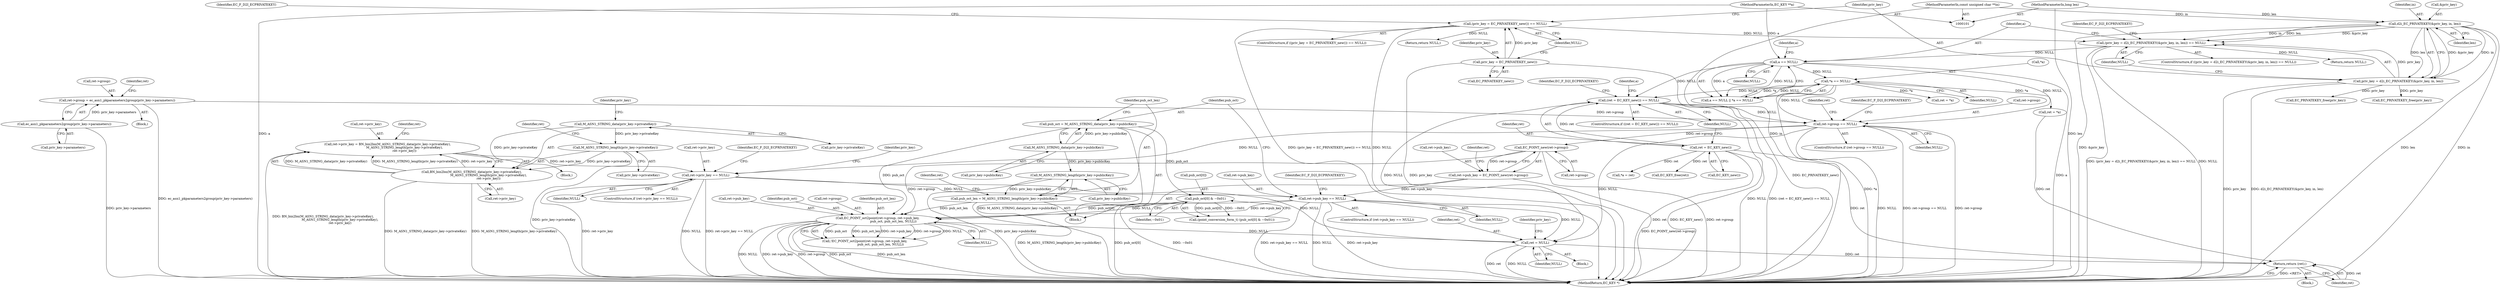digraph "0_openssl_1b4a8df38fc9ab3c089ca5765075ee53ec5bd66a@pointer" {
"1000343" [label="(Call,ret = NULL)"];
"1000206" [label="(Call,ret->group == NULL)"];
"1000197" [label="(Call,ret->group = ec_asn1_pkparameters2group(priv_key->parameters))"];
"1000201" [label="(Call,ec_asn1_pkparameters2group(priv_key->parameters))"];
"1000150" [label="(Call,a == NULL)"];
"1000102" [label="(MethodParameterIn,EC_KEY **a)"];
"1000131" [label="(Call,(priv_key = d2i_EC_PRIVATEKEY(&priv_key, in, len)) == NULL)"];
"1000132" [label="(Call,priv_key = d2i_EC_PRIVATEKEY(&priv_key, in, len))"];
"1000134" [label="(Call,d2i_EC_PRIVATEKEY(&priv_key, in, len))"];
"1000103" [label="(MethodParameterIn,const unsigned char **in)"];
"1000104" [label="(MethodParameterIn,long len)"];
"1000119" [label="(Call,(priv_key = EC_PRIVATEKEY_new()) == NULL)"];
"1000120" [label="(Call,priv_key = EC_PRIVATEKEY_new())"];
"1000153" [label="(Call,*a == NULL)"];
"1000159" [label="(Call,(ret = EC_KEY_new()) == NULL)"];
"1000160" [label="(Call,ret = EC_KEY_new())"];
"1000285" [label="(Call,ret->pub_key == NULL)"];
"1000276" [label="(Call,ret->pub_key = EC_POINT_new(ret->group))"];
"1000280" [label="(Call,EC_POINT_new(ret->group))"];
"1000245" [label="(Call,ret->priv_key == NULL)"];
"1000228" [label="(Call,ret->priv_key = BN_bin2bn(M_ASN1_STRING_data(priv_key->privateKey),\n                                  M_ASN1_STRING_length(priv_key->privateKey),\n                                  ret->priv_key))"];
"1000232" [label="(Call,BN_bin2bn(M_ASN1_STRING_data(priv_key->privateKey),\n                                  M_ASN1_STRING_length(priv_key->privateKey),\n                                  ret->priv_key))"];
"1000233" [label="(Call,M_ASN1_STRING_data(priv_key->privateKey))"];
"1000237" [label="(Call,M_ASN1_STRING_length(priv_key->privateKey))"];
"1000320" [label="(Call,EC_POINT_oct2point(ret->group, ret->pub_key,\n                                pub_oct, pub_oct_len, NULL))"];
"1000295" [label="(Call,pub_oct = M_ASN1_STRING_data(priv_key->publicKey))"];
"1000297" [label="(Call,M_ASN1_STRING_data(priv_key->publicKey))"];
"1000313" [label="(Call,pub_oct[0] & ~0x01)"];
"1000301" [label="(Call,pub_oct_len = M_ASN1_STRING_length(priv_key->publicKey))"];
"1000303" [label="(Call,M_ASN1_STRING_length(priv_key->publicKey))"];
"1000350" [label="(Return,return (ret);)"];
"1000345" [label="(Identifier,NULL)"];
"1000104" [label="(MethodParameterIn,long len)"];
"1000276" [label="(Call,ret->pub_key = EC_POINT_new(ret->group))"];
"1000281" [label="(Call,ret->group)"];
"1000132" [label="(Call,priv_key = d2i_EC_PRIVATEKEY(&priv_key, in, len))"];
"1000234" [label="(Call,priv_key->privateKey)"];
"1000130" [label="(ControlStructure,if ((priv_key = d2i_EC_PRIVATEKEY(&priv_key, in, len)) == NULL))"];
"1000103" [label="(MethodParameterIn,const unsigned char **in)"];
"1000105" [label="(Block,)"];
"1000180" [label="(Call,ret = *a)"];
"1000162" [label="(Call,EC_KEY_new())"];
"1000314" [label="(Call,pub_oct[0])"];
"1000242" [label="(Identifier,ret)"];
"1000122" [label="(Call,EC_PRIVATEKEY_new())"];
"1000351" [label="(Identifier,ret)"];
"1000198" [label="(Call,ret->group)"];
"1000131" [label="(Call,(priv_key = d2i_EC_PRIVATEKEY(&priv_key, in, len)) == NULL)"];
"1000137" [label="(Identifier,in)"];
"1000176" [label="(Call,ret = *a)"];
"1000263" [label="(Identifier,priv_key)"];
"1000150" [label="(Call,a == NULL)"];
"1000280" [label="(Call,EC_POINT_new(ret->group))"];
"1000188" [label="(Block,)"];
"1000311" [label="(Call,(point_conversion_form_t) (pub_oct[0] & ~0x01))"];
"1000321" [label="(Call,ret->group)"];
"1000285" [label="(Call,ret->pub_key == NULL)"];
"1000154" [label="(Call,*a)"];
"1000320" [label="(Call,EC_POINT_oct2point(ret->group, ret->pub_key,\n                                pub_oct, pub_oct_len, NULL))"];
"1000152" [label="(Identifier,NULL)"];
"1000246" [label="(Call,ret->priv_key)"];
"1000309" [label="(Identifier,ret)"];
"1000207" [label="(Call,ret->group)"];
"1000247" [label="(Identifier,ret)"];
"1000289" [label="(Identifier,NULL)"];
"1000121" [label="(Identifier,priv_key)"];
"1000126" [label="(Identifier,EC_F_D2I_ECPRIVATEKEY)"];
"1000151" [label="(Identifier,a)"];
"1000313" [label="(Call,pub_oct[0] & ~0x01)"];
"1000239" [label="(Identifier,priv_key)"];
"1000319" [label="(Call,!EC_POINT_oct2point(ret->group, ret->pub_key,\n                                pub_oct, pub_oct_len, NULL))"];
"1000146" [label="(Return,return NULL;)"];
"1000161" [label="(Identifier,ret)"];
"1000304" [label="(Call,priv_key->publicKey)"];
"1000286" [label="(Call,ret->pub_key)"];
"1000156" [label="(Identifier,NULL)"];
"1000133" [label="(Identifier,priv_key)"];
"1000227" [label="(Block,)"];
"1000149" [label="(Call,a == NULL || *a == NULL)"];
"1000139" [label="(Identifier,NULL)"];
"1000338" [label="(Block,)"];
"1000163" [label="(Identifier,NULL)"];
"1000155" [label="(Identifier,a)"];
"1000350" [label="(Return,return (ret);)"];
"1000297" [label="(Call,M_ASN1_STRING_data(priv_key->publicKey))"];
"1000328" [label="(Identifier,pub_oct_len)"];
"1000327" [label="(Identifier,pub_oct)"];
"1000295" [label="(Call,pub_oct = M_ASN1_STRING_data(priv_key->publicKey))"];
"1000206" [label="(Call,ret->group == NULL)"];
"1000153" [label="(Call,*a == NULL)"];
"1000228" [label="(Call,ret->priv_key = BN_bin2bn(M_ASN1_STRING_data(priv_key->privateKey),\n                                  M_ASN1_STRING_length(priv_key->privateKey),\n                                  ret->priv_key))"];
"1000277" [label="(Call,ret->pub_key)"];
"1000343" [label="(Call,ret = NULL)"];
"1000233" [label="(Call,M_ASN1_STRING_data(priv_key->privateKey))"];
"1000158" [label="(ControlStructure,if ((ret = EC_KEY_new()) == NULL))"];
"1000292" [label="(Identifier,EC_F_D2I_ECPRIVATEKEY)"];
"1000232" [label="(Call,BN_bin2bn(M_ASN1_STRING_data(priv_key->privateKey),\n                                  M_ASN1_STRING_length(priv_key->privateKey),\n                                  ret->priv_key))"];
"1000218" [label="(Identifier,ret)"];
"1000245" [label="(Call,ret->priv_key == NULL)"];
"1000324" [label="(Call,ret->pub_key)"];
"1000171" [label="(Call,*a = ret)"];
"1000238" [label="(Call,priv_key->privateKey)"];
"1000135" [label="(Call,&priv_key)"];
"1000118" [label="(ControlStructure,if ((priv_key = EC_PRIVATEKEY_new()) == NULL))"];
"1000197" [label="(Call,ret->group = ec_asn1_pkparameters2group(priv_key->parameters))"];
"1000249" [label="(Identifier,NULL)"];
"1000119" [label="(Call,(priv_key = EC_PRIVATEKEY_new()) == NULL)"];
"1000144" [label="(Call,EC_PRIVATEKEY_free(priv_key))"];
"1000120" [label="(Call,priv_key = EC_PRIVATEKEY_new())"];
"1000244" [label="(ControlStructure,if (ret->priv_key == NULL))"];
"1000229" [label="(Call,ret->priv_key)"];
"1000166" [label="(Identifier,EC_F_D2I_ECPRIVATEKEY)"];
"1000348" [label="(Call,EC_PRIVATEKEY_free(priv_key))"];
"1000341" [label="(Call,EC_KEY_free(ret))"];
"1000170" [label="(Identifier,a)"];
"1000128" [label="(Return,return NULL;)"];
"1000160" [label="(Call,ret = EC_KEY_new())"];
"1000138" [label="(Identifier,len)"];
"1000241" [label="(Call,ret->priv_key)"];
"1000301" [label="(Call,pub_oct_len = M_ASN1_STRING_length(priv_key->publicKey))"];
"1000208" [label="(Identifier,ret)"];
"1000329" [label="(Identifier,NULL)"];
"1000296" [label="(Identifier,pub_oct)"];
"1000317" [label="(Identifier,~0x01)"];
"1000352" [label="(MethodReturn,EC_KEY *)"];
"1000201" [label="(Call,ec_asn1_pkparameters2group(priv_key->parameters))"];
"1000298" [label="(Call,priv_key->publicKey)"];
"1000265" [label="(Block,)"];
"1000303" [label="(Call,M_ASN1_STRING_length(priv_key->publicKey))"];
"1000202" [label="(Call,priv_key->parameters)"];
"1000205" [label="(ControlStructure,if (ret->group == NULL))"];
"1000284" [label="(ControlStructure,if (ret->pub_key == NULL))"];
"1000102" [label="(MethodParameterIn,EC_KEY **a)"];
"1000210" [label="(Identifier,NULL)"];
"1000237" [label="(Call,M_ASN1_STRING_length(priv_key->privateKey))"];
"1000159" [label="(Call,(ret = EC_KEY_new()) == NULL)"];
"1000142" [label="(Identifier,EC_F_D2I_ECPRIVATEKEY)"];
"1000344" [label="(Identifier,ret)"];
"1000213" [label="(Identifier,EC_F_D2I_ECPRIVATEKEY)"];
"1000252" [label="(Identifier,EC_F_D2I_ECPRIVATEKEY)"];
"1000347" [label="(Identifier,priv_key)"];
"1000123" [label="(Identifier,NULL)"];
"1000302" [label="(Identifier,pub_oct_len)"];
"1000287" [label="(Identifier,ret)"];
"1000134" [label="(Call,d2i_EC_PRIVATEKEY(&priv_key, in, len))"];
"1000343" -> "1000338"  [label="AST: "];
"1000343" -> "1000345"  [label="CFG: "];
"1000344" -> "1000343"  [label="AST: "];
"1000345" -> "1000343"  [label="AST: "];
"1000347" -> "1000343"  [label="CFG: "];
"1000343" -> "1000352"  [label="DDG: ret"];
"1000343" -> "1000352"  [label="DDG: NULL"];
"1000206" -> "1000343"  [label="DDG: NULL"];
"1000285" -> "1000343"  [label="DDG: NULL"];
"1000320" -> "1000343"  [label="DDG: NULL"];
"1000159" -> "1000343"  [label="DDG: NULL"];
"1000245" -> "1000343"  [label="DDG: NULL"];
"1000343" -> "1000350"  [label="DDG: ret"];
"1000206" -> "1000205"  [label="AST: "];
"1000206" -> "1000210"  [label="CFG: "];
"1000207" -> "1000206"  [label="AST: "];
"1000210" -> "1000206"  [label="AST: "];
"1000213" -> "1000206"  [label="CFG: "];
"1000218" -> "1000206"  [label="CFG: "];
"1000206" -> "1000352"  [label="DDG: NULL"];
"1000206" -> "1000352"  [label="DDG: ret->group == NULL"];
"1000206" -> "1000352"  [label="DDG: ret->group"];
"1000197" -> "1000206"  [label="DDG: ret->group"];
"1000150" -> "1000206"  [label="DDG: NULL"];
"1000153" -> "1000206"  [label="DDG: NULL"];
"1000159" -> "1000206"  [label="DDG: NULL"];
"1000206" -> "1000245"  [label="DDG: NULL"];
"1000206" -> "1000280"  [label="DDG: ret->group"];
"1000197" -> "1000188"  [label="AST: "];
"1000197" -> "1000201"  [label="CFG: "];
"1000198" -> "1000197"  [label="AST: "];
"1000201" -> "1000197"  [label="AST: "];
"1000208" -> "1000197"  [label="CFG: "];
"1000197" -> "1000352"  [label="DDG: ec_asn1_pkparameters2group(priv_key->parameters)"];
"1000201" -> "1000197"  [label="DDG: priv_key->parameters"];
"1000201" -> "1000202"  [label="CFG: "];
"1000202" -> "1000201"  [label="AST: "];
"1000201" -> "1000352"  [label="DDG: priv_key->parameters"];
"1000150" -> "1000149"  [label="AST: "];
"1000150" -> "1000152"  [label="CFG: "];
"1000151" -> "1000150"  [label="AST: "];
"1000152" -> "1000150"  [label="AST: "];
"1000155" -> "1000150"  [label="CFG: "];
"1000149" -> "1000150"  [label="CFG: "];
"1000150" -> "1000352"  [label="DDG: a"];
"1000150" -> "1000149"  [label="DDG: a"];
"1000150" -> "1000149"  [label="DDG: NULL"];
"1000102" -> "1000150"  [label="DDG: a"];
"1000131" -> "1000150"  [label="DDG: NULL"];
"1000150" -> "1000153"  [label="DDG: NULL"];
"1000150" -> "1000159"  [label="DDG: NULL"];
"1000102" -> "1000101"  [label="AST: "];
"1000102" -> "1000352"  [label="DDG: a"];
"1000131" -> "1000130"  [label="AST: "];
"1000131" -> "1000139"  [label="CFG: "];
"1000132" -> "1000131"  [label="AST: "];
"1000139" -> "1000131"  [label="AST: "];
"1000142" -> "1000131"  [label="CFG: "];
"1000151" -> "1000131"  [label="CFG: "];
"1000131" -> "1000352"  [label="DDG: NULL"];
"1000131" -> "1000352"  [label="DDG: (priv_key = d2i_EC_PRIVATEKEY(&priv_key, in, len)) == NULL"];
"1000132" -> "1000131"  [label="DDG: priv_key"];
"1000134" -> "1000131"  [label="DDG: &priv_key"];
"1000134" -> "1000131"  [label="DDG: in"];
"1000134" -> "1000131"  [label="DDG: len"];
"1000119" -> "1000131"  [label="DDG: NULL"];
"1000131" -> "1000146"  [label="DDG: NULL"];
"1000132" -> "1000134"  [label="CFG: "];
"1000133" -> "1000132"  [label="AST: "];
"1000134" -> "1000132"  [label="AST: "];
"1000139" -> "1000132"  [label="CFG: "];
"1000132" -> "1000352"  [label="DDG: d2i_EC_PRIVATEKEY(&priv_key, in, len)"];
"1000132" -> "1000352"  [label="DDG: priv_key"];
"1000134" -> "1000132"  [label="DDG: &priv_key"];
"1000134" -> "1000132"  [label="DDG: in"];
"1000134" -> "1000132"  [label="DDG: len"];
"1000132" -> "1000144"  [label="DDG: priv_key"];
"1000132" -> "1000348"  [label="DDG: priv_key"];
"1000134" -> "1000138"  [label="CFG: "];
"1000135" -> "1000134"  [label="AST: "];
"1000137" -> "1000134"  [label="AST: "];
"1000138" -> "1000134"  [label="AST: "];
"1000134" -> "1000352"  [label="DDG: &priv_key"];
"1000134" -> "1000352"  [label="DDG: len"];
"1000134" -> "1000352"  [label="DDG: in"];
"1000103" -> "1000134"  [label="DDG: in"];
"1000104" -> "1000134"  [label="DDG: len"];
"1000103" -> "1000101"  [label="AST: "];
"1000103" -> "1000352"  [label="DDG: in"];
"1000104" -> "1000101"  [label="AST: "];
"1000104" -> "1000352"  [label="DDG: len"];
"1000119" -> "1000118"  [label="AST: "];
"1000119" -> "1000123"  [label="CFG: "];
"1000120" -> "1000119"  [label="AST: "];
"1000123" -> "1000119"  [label="AST: "];
"1000126" -> "1000119"  [label="CFG: "];
"1000133" -> "1000119"  [label="CFG: "];
"1000119" -> "1000352"  [label="DDG: NULL"];
"1000119" -> "1000352"  [label="DDG: (priv_key = EC_PRIVATEKEY_new()) == NULL"];
"1000120" -> "1000119"  [label="DDG: priv_key"];
"1000119" -> "1000128"  [label="DDG: NULL"];
"1000120" -> "1000122"  [label="CFG: "];
"1000121" -> "1000120"  [label="AST: "];
"1000122" -> "1000120"  [label="AST: "];
"1000123" -> "1000120"  [label="CFG: "];
"1000120" -> "1000352"  [label="DDG: priv_key"];
"1000120" -> "1000352"  [label="DDG: EC_PRIVATEKEY_new()"];
"1000153" -> "1000149"  [label="AST: "];
"1000153" -> "1000156"  [label="CFG: "];
"1000154" -> "1000153"  [label="AST: "];
"1000156" -> "1000153"  [label="AST: "];
"1000149" -> "1000153"  [label="CFG: "];
"1000153" -> "1000352"  [label="DDG: *a"];
"1000153" -> "1000149"  [label="DDG: *a"];
"1000153" -> "1000149"  [label="DDG: NULL"];
"1000153" -> "1000159"  [label="DDG: NULL"];
"1000153" -> "1000176"  [label="DDG: *a"];
"1000153" -> "1000180"  [label="DDG: *a"];
"1000159" -> "1000158"  [label="AST: "];
"1000159" -> "1000163"  [label="CFG: "];
"1000160" -> "1000159"  [label="AST: "];
"1000163" -> "1000159"  [label="AST: "];
"1000166" -> "1000159"  [label="CFG: "];
"1000170" -> "1000159"  [label="CFG: "];
"1000159" -> "1000352"  [label="DDG: (ret = EC_KEY_new()) == NULL"];
"1000159" -> "1000352"  [label="DDG: NULL"];
"1000160" -> "1000159"  [label="DDG: ret"];
"1000160" -> "1000162"  [label="CFG: "];
"1000161" -> "1000160"  [label="AST: "];
"1000162" -> "1000160"  [label="AST: "];
"1000163" -> "1000160"  [label="CFG: "];
"1000160" -> "1000352"  [label="DDG: EC_KEY_new()"];
"1000160" -> "1000352"  [label="DDG: ret"];
"1000160" -> "1000171"  [label="DDG: ret"];
"1000160" -> "1000341"  [label="DDG: ret"];
"1000160" -> "1000350"  [label="DDG: ret"];
"1000285" -> "1000284"  [label="AST: "];
"1000285" -> "1000289"  [label="CFG: "];
"1000286" -> "1000285"  [label="AST: "];
"1000289" -> "1000285"  [label="AST: "];
"1000292" -> "1000285"  [label="CFG: "];
"1000296" -> "1000285"  [label="CFG: "];
"1000285" -> "1000352"  [label="DDG: ret->pub_key"];
"1000285" -> "1000352"  [label="DDG: ret->pub_key == NULL"];
"1000285" -> "1000352"  [label="DDG: NULL"];
"1000276" -> "1000285"  [label="DDG: ret->pub_key"];
"1000245" -> "1000285"  [label="DDG: NULL"];
"1000285" -> "1000320"  [label="DDG: ret->pub_key"];
"1000285" -> "1000320"  [label="DDG: NULL"];
"1000276" -> "1000265"  [label="AST: "];
"1000276" -> "1000280"  [label="CFG: "];
"1000277" -> "1000276"  [label="AST: "];
"1000280" -> "1000276"  [label="AST: "];
"1000287" -> "1000276"  [label="CFG: "];
"1000276" -> "1000352"  [label="DDG: EC_POINT_new(ret->group)"];
"1000280" -> "1000276"  [label="DDG: ret->group"];
"1000280" -> "1000281"  [label="CFG: "];
"1000281" -> "1000280"  [label="AST: "];
"1000280" -> "1000352"  [label="DDG: ret->group"];
"1000280" -> "1000320"  [label="DDG: ret->group"];
"1000245" -> "1000244"  [label="AST: "];
"1000245" -> "1000249"  [label="CFG: "];
"1000246" -> "1000245"  [label="AST: "];
"1000249" -> "1000245"  [label="AST: "];
"1000252" -> "1000245"  [label="CFG: "];
"1000263" -> "1000245"  [label="CFG: "];
"1000245" -> "1000352"  [label="DDG: ret->priv_key == NULL"];
"1000245" -> "1000352"  [label="DDG: ret->priv_key"];
"1000245" -> "1000352"  [label="DDG: NULL"];
"1000228" -> "1000245"  [label="DDG: ret->priv_key"];
"1000228" -> "1000227"  [label="AST: "];
"1000228" -> "1000232"  [label="CFG: "];
"1000229" -> "1000228"  [label="AST: "];
"1000232" -> "1000228"  [label="AST: "];
"1000247" -> "1000228"  [label="CFG: "];
"1000228" -> "1000352"  [label="DDG: BN_bin2bn(M_ASN1_STRING_data(priv_key->privateKey),\n                                  M_ASN1_STRING_length(priv_key->privateKey),\n                                  ret->priv_key)"];
"1000232" -> "1000228"  [label="DDG: M_ASN1_STRING_data(priv_key->privateKey)"];
"1000232" -> "1000228"  [label="DDG: M_ASN1_STRING_length(priv_key->privateKey)"];
"1000232" -> "1000228"  [label="DDG: ret->priv_key"];
"1000232" -> "1000241"  [label="CFG: "];
"1000233" -> "1000232"  [label="AST: "];
"1000237" -> "1000232"  [label="AST: "];
"1000241" -> "1000232"  [label="AST: "];
"1000232" -> "1000352"  [label="DDG: M_ASN1_STRING_length(priv_key->privateKey)"];
"1000232" -> "1000352"  [label="DDG: M_ASN1_STRING_data(priv_key->privateKey)"];
"1000233" -> "1000232"  [label="DDG: priv_key->privateKey"];
"1000237" -> "1000232"  [label="DDG: priv_key->privateKey"];
"1000233" -> "1000234"  [label="CFG: "];
"1000234" -> "1000233"  [label="AST: "];
"1000239" -> "1000233"  [label="CFG: "];
"1000233" -> "1000237"  [label="DDG: priv_key->privateKey"];
"1000237" -> "1000238"  [label="CFG: "];
"1000238" -> "1000237"  [label="AST: "];
"1000242" -> "1000237"  [label="CFG: "];
"1000237" -> "1000352"  [label="DDG: priv_key->privateKey"];
"1000320" -> "1000319"  [label="AST: "];
"1000320" -> "1000329"  [label="CFG: "];
"1000321" -> "1000320"  [label="AST: "];
"1000324" -> "1000320"  [label="AST: "];
"1000327" -> "1000320"  [label="AST: "];
"1000328" -> "1000320"  [label="AST: "];
"1000329" -> "1000320"  [label="AST: "];
"1000319" -> "1000320"  [label="CFG: "];
"1000320" -> "1000352"  [label="DDG: pub_oct_len"];
"1000320" -> "1000352"  [label="DDG: NULL"];
"1000320" -> "1000352"  [label="DDG: ret->pub_key"];
"1000320" -> "1000352"  [label="DDG: ret->group"];
"1000320" -> "1000352"  [label="DDG: pub_oct"];
"1000320" -> "1000319"  [label="DDG: pub_oct"];
"1000320" -> "1000319"  [label="DDG: pub_oct_len"];
"1000320" -> "1000319"  [label="DDG: ret->pub_key"];
"1000320" -> "1000319"  [label="DDG: ret->group"];
"1000320" -> "1000319"  [label="DDG: NULL"];
"1000295" -> "1000320"  [label="DDG: pub_oct"];
"1000313" -> "1000320"  [label="DDG: pub_oct[0]"];
"1000301" -> "1000320"  [label="DDG: pub_oct_len"];
"1000295" -> "1000265"  [label="AST: "];
"1000295" -> "1000297"  [label="CFG: "];
"1000296" -> "1000295"  [label="AST: "];
"1000297" -> "1000295"  [label="AST: "];
"1000302" -> "1000295"  [label="CFG: "];
"1000295" -> "1000352"  [label="DDG: M_ASN1_STRING_data(priv_key->publicKey)"];
"1000297" -> "1000295"  [label="DDG: priv_key->publicKey"];
"1000295" -> "1000313"  [label="DDG: pub_oct"];
"1000297" -> "1000298"  [label="CFG: "];
"1000298" -> "1000297"  [label="AST: "];
"1000297" -> "1000303"  [label="DDG: priv_key->publicKey"];
"1000313" -> "1000311"  [label="AST: "];
"1000313" -> "1000317"  [label="CFG: "];
"1000314" -> "1000313"  [label="AST: "];
"1000317" -> "1000313"  [label="AST: "];
"1000311" -> "1000313"  [label="CFG: "];
"1000313" -> "1000352"  [label="DDG: pub_oct[0]"];
"1000313" -> "1000352"  [label="DDG: ~0x01"];
"1000313" -> "1000311"  [label="DDG: pub_oct[0]"];
"1000313" -> "1000311"  [label="DDG: ~0x01"];
"1000301" -> "1000265"  [label="AST: "];
"1000301" -> "1000303"  [label="CFG: "];
"1000302" -> "1000301"  [label="AST: "];
"1000303" -> "1000301"  [label="AST: "];
"1000309" -> "1000301"  [label="CFG: "];
"1000301" -> "1000352"  [label="DDG: M_ASN1_STRING_length(priv_key->publicKey)"];
"1000303" -> "1000301"  [label="DDG: priv_key->publicKey"];
"1000303" -> "1000304"  [label="CFG: "];
"1000304" -> "1000303"  [label="AST: "];
"1000303" -> "1000352"  [label="DDG: priv_key->publicKey"];
"1000350" -> "1000105"  [label="AST: "];
"1000350" -> "1000351"  [label="CFG: "];
"1000351" -> "1000350"  [label="AST: "];
"1000352" -> "1000350"  [label="CFG: "];
"1000350" -> "1000352"  [label="DDG: <RET>"];
"1000351" -> "1000350"  [label="DDG: ret"];
"1000180" -> "1000350"  [label="DDG: ret"];
}
